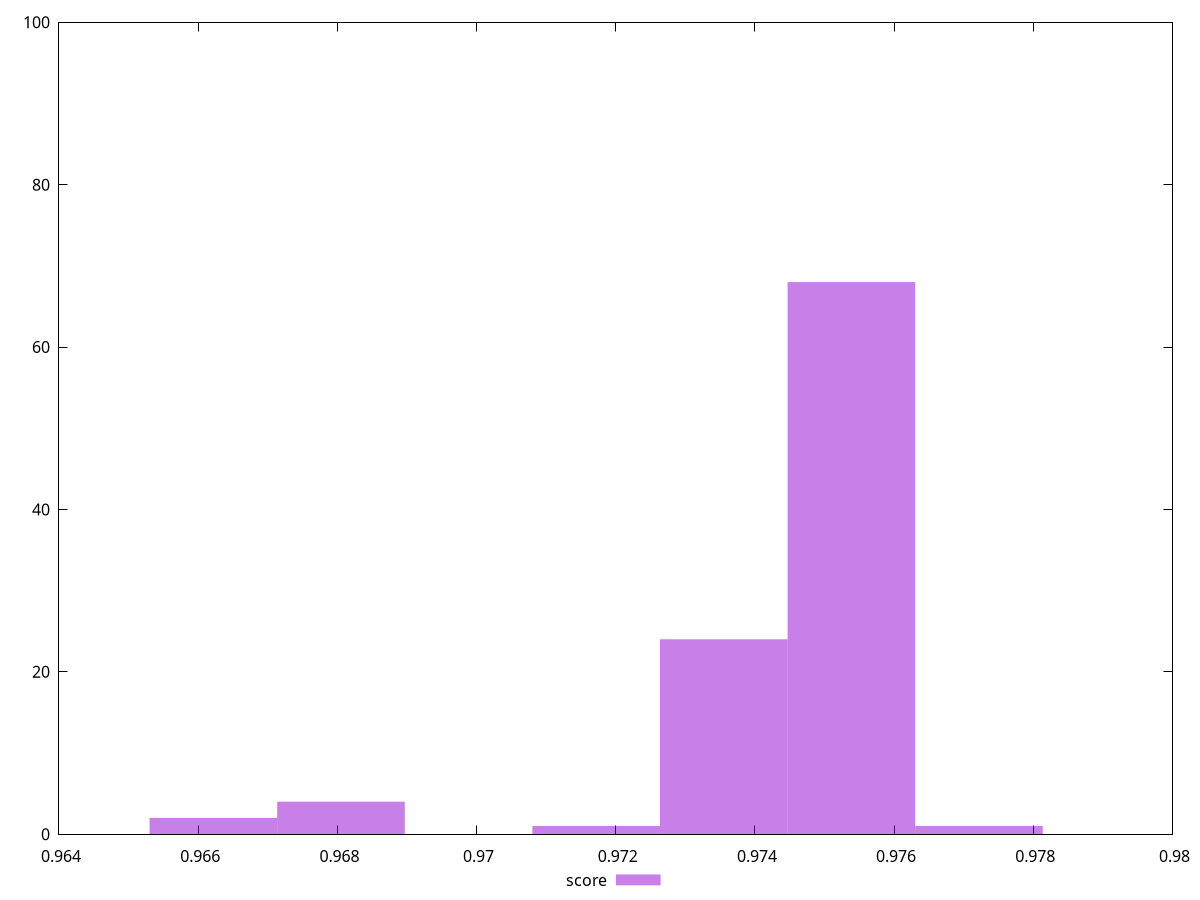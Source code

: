 reset
set terminal svg size 640, 490 enhanced background rgb 'white'
set output "report_00007_2020-12-11T15:55:29.892Z/speed-index/samples/pages+cached+noexternal+nosvg/score/histogram.svg"

$score <<EOF
0.9753856738026486 68
0.9735522420849745 24
0.9717188103673003 1
0.9662185152142779 2
0.9680519469319521 4
0.9772191055203228 1
EOF

set key outside below
set boxwidth 0.0018334317176741516
set yrange [0:100]
set style fill transparent solid 0.5 noborder

plot \
  $score title "score" with boxes, \


reset